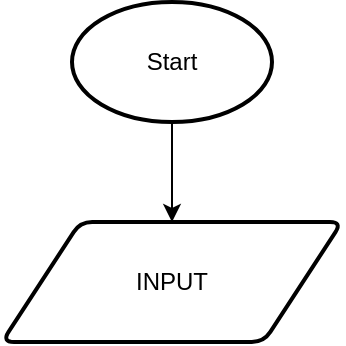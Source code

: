 <mxfile version="20.5.3" type="device"><diagram id="W-RNi2WW4bOUKM7KYNHZ" name="Page-1"><mxGraphModel dx="992" dy="539" grid="1" gridSize="10" guides="1" tooltips="1" connect="1" arrows="1" fold="1" page="1" pageScale="1" pageWidth="850" pageHeight="1100" math="0" shadow="0"><root><mxCell id="0"/><mxCell id="1" parent="0"/><mxCell id="MWYAFbEa6bhyKtAv75gX-3" style="edgeStyle=orthogonalEdgeStyle;rounded=0;orthogonalLoop=1;jettySize=auto;html=1;entryX=0.5;entryY=0;entryDx=0;entryDy=0;" edge="1" parent="1" source="MWYAFbEa6bhyKtAv75gX-1" target="MWYAFbEa6bhyKtAv75gX-2"><mxGeometry relative="1" as="geometry"/></mxCell><mxCell id="MWYAFbEa6bhyKtAv75gX-1" value="Start" style="strokeWidth=2;html=1;shape=mxgraph.flowchart.start_1;whiteSpace=wrap;" vertex="1" parent="1"><mxGeometry x="375" y="20" width="100" height="60" as="geometry"/></mxCell><mxCell id="MWYAFbEa6bhyKtAv75gX-2" value="INPUT&lt;br&gt;" style="shape=parallelogram;html=1;strokeWidth=2;perimeter=parallelogramPerimeter;whiteSpace=wrap;rounded=1;arcSize=12;size=0.23;" vertex="1" parent="1"><mxGeometry x="340" y="130" width="170" height="60" as="geometry"/></mxCell></root></mxGraphModel></diagram></mxfile>